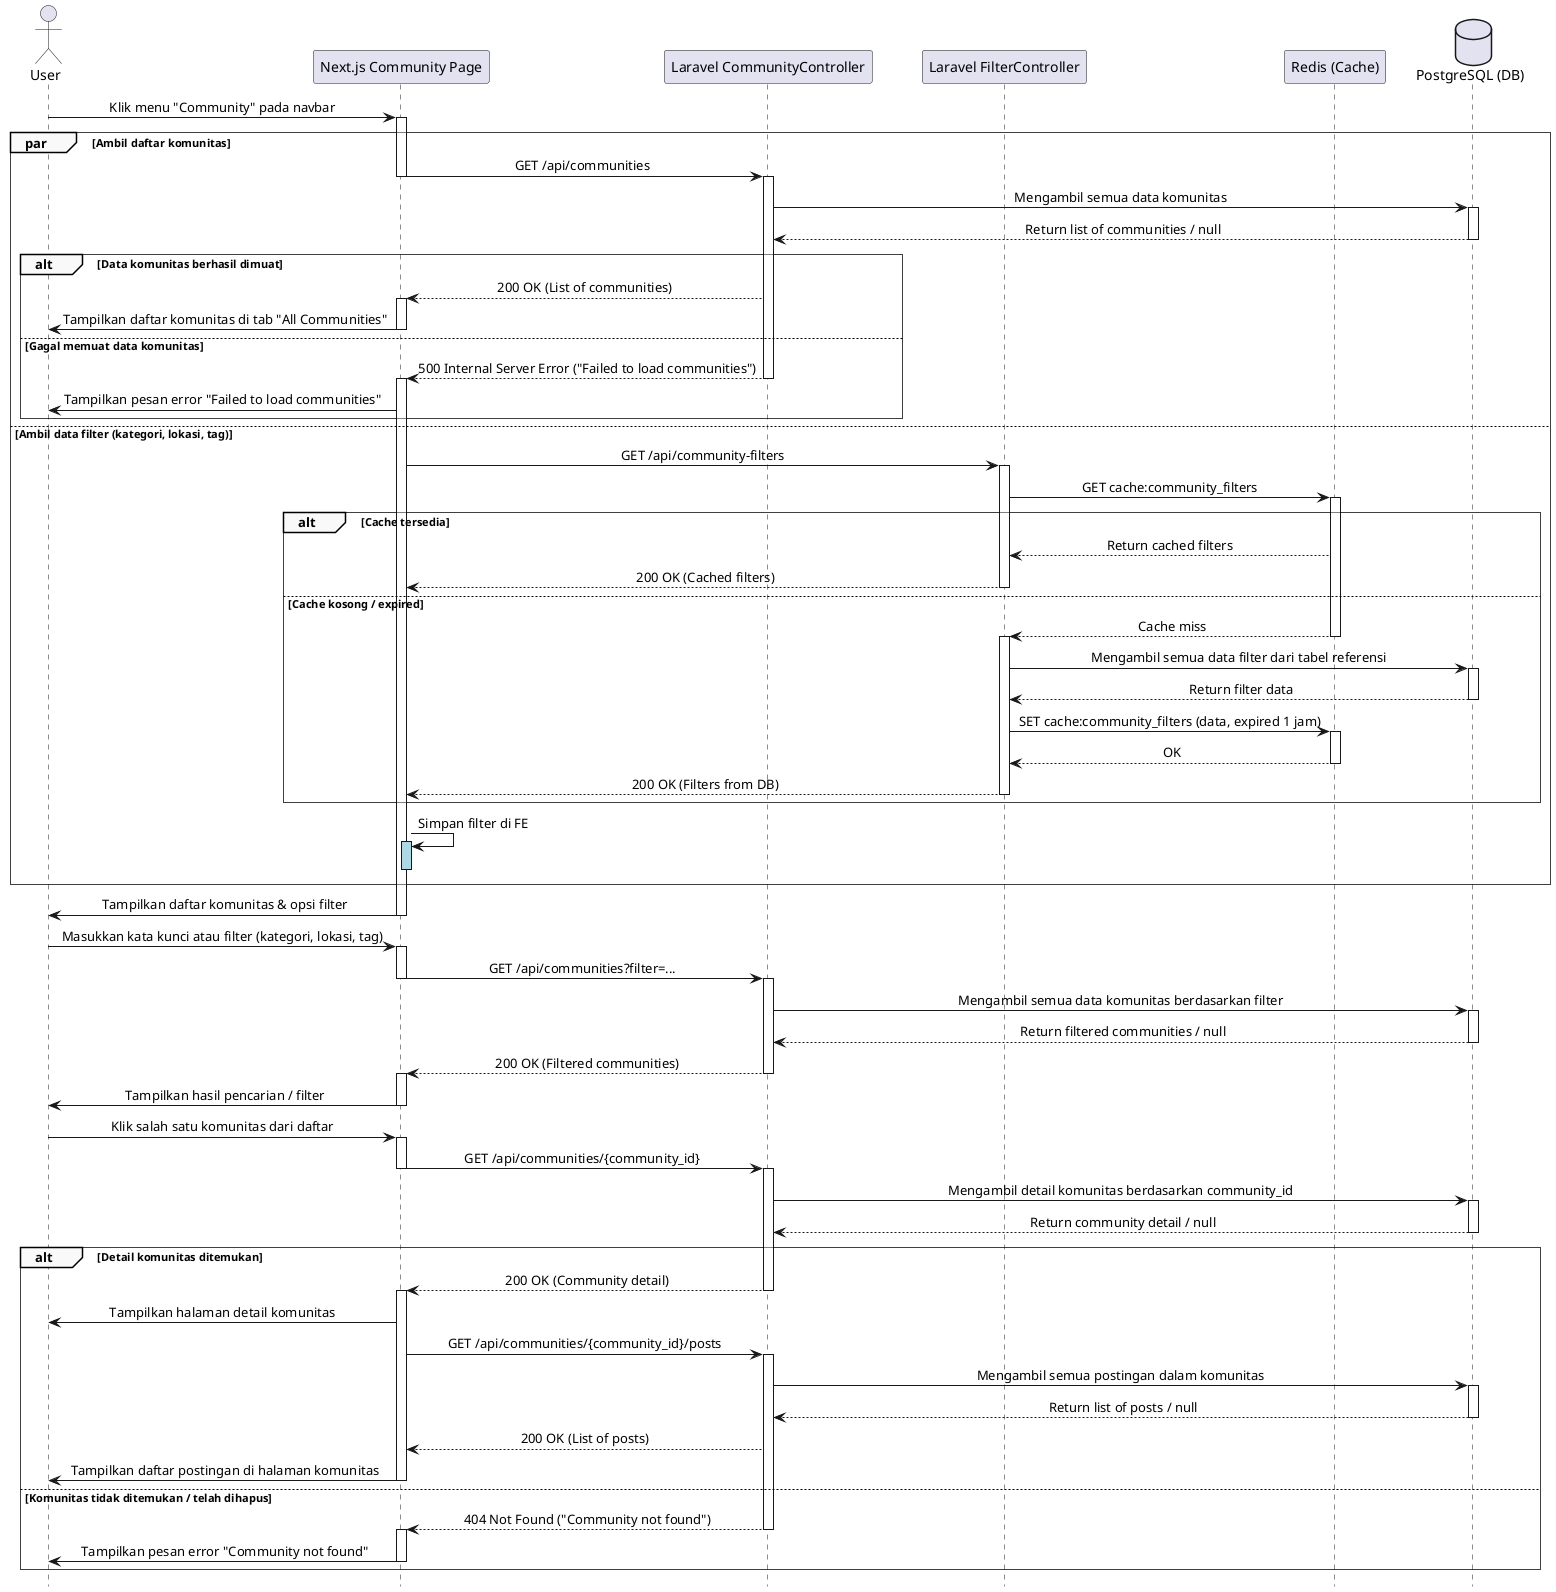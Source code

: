 @startuml
' === Styling ===
skinparam sequence {
    LifelineFooterStrategy none
    MessageAlign center
    ArrowThickness 1
    ParticipantPadding 20
    GroupBorderThickness 0.5
    GroupBackgroundColor #F9F9F9
}
hide footbox

' === Participants ===
actor User
participant "Next.js Community Page" as FE
participant "Laravel CommunityController" as BE_Community
participant "Laravel FilterController" as BE_Filter
participant "Redis (Cache)" as Redis
database "PostgreSQL (DB)" as DB

' === Normal Flow: Melihat Daftar Komunitas ===
User -> FE: Klik menu "Community" pada navbar
activate FE

' --- Paralel Request ---
par Ambil daftar komunitas
    FE -> BE_Community: GET /api/communities
    deactivate FE
    activate BE_Community
    BE_Community -> DB: Mengambil semua data komunitas
    activate DB
    DB --> BE_Community: Return list of communities / null
    deactivate DB

    alt Data komunitas berhasil dimuat
        BE_Community --> FE: 200 OK (List of communities)
        activate FE
        FE -> User: Tampilkan daftar komunitas di tab "All Communities"
        deactivate FE
    else Gagal memuat data komunitas
        BE_Community --> FE: 500 Internal Server Error ("Failed to load communities")
        deactivate BE_Community
        activate FE
        FE -> User: Tampilkan pesan error "Failed to load communities"
    end

else Ambil data filter (kategori, lokasi, tag)
    FE -> BE_Filter: GET /api/community-filters
    activate BE_Filter
    BE_Filter -> Redis: GET cache:community_filters
    activate Redis

    alt Cache tersedia
        Redis --> BE_Filter: Return cached filters
        BE_Filter --> FE: 200 OK (Cached filters)
        deactivate BE_Filter
    else Cache kosong / expired
        Redis --> BE_Filter: Cache miss
        deactivate Redis
        activate BE_Filter
        BE_Filter -> DB: Mengambil semua data filter dari tabel referensi
        activate DB
        DB --> BE_Filter: Return filter data
        deactivate DB
        BE_Filter -> Redis: SET cache:community_filters (data, expired 1 jam)
        activate Redis
        Redis --> BE_Filter: OK
        deactivate Redis
        BE_Filter --> FE: 200 OK (Filters from DB)
        deactivate BE_Filter
    end
    FE -> FE:Simpan filter di FE
    activate FE #LightBlue
    deactivate FE #LightBlue
end

activate FE
FE -> User: Tampilkan daftar komunitas & opsi filter
deactivate FE


' === Flow: Menggunakan Pencarian / Filter ===
User -> FE: Masukkan kata kunci atau filter (kategori, lokasi, tag)
activate FE
FE -> BE_Community: GET /api/communities?filter=...
deactivate FE
activate BE_Community
BE_Community -> DB: Mengambil semua data komunitas berdasarkan filter
activate DB
DB --> BE_Community: Return filtered communities / null
deactivate DB
BE_Community --> FE: 200 OK (Filtered communities)
deactivate BE_Community
activate FE
FE -> User: Tampilkan hasil pencarian / filter
deactivate FE


' === Flow: Melihat Detail Komunitas ===
User -> FE: Klik salah satu komunitas dari daftar
activate FE
FE -> BE_Community: GET /api/communities/{community_id}
deactivate FE
activate BE_Community
BE_Community -> DB: Mengambil detail komunitas berdasarkan community_id
activate DB
DB --> BE_Community: Return community detail / null
deactivate DB

alt Detail komunitas ditemukan
    BE_Community --> FE: 200 OK (Community detail)
    deactivate BE_Community
    activate FE
    FE -> User: Tampilkan halaman detail komunitas

    ' === Subflow: Menampilkan Postingan dalam Komunitas ===
    FE -> BE_Community: GET /api/communities/{community_id}/posts
    activate BE_Community
    BE_Community -> DB: Mengambil semua postingan dalam komunitas
    activate DB
    DB --> BE_Community: Return list of posts / null
    deactivate DB
    BE_Community --> FE: 200 OK (List of posts)
    FE -> User: Tampilkan daftar postingan di halaman komunitas
    deactivate FE

else Komunitas tidak ditemukan / telah dihapus
    BE_Community --> FE: 404 Not Found ("Community not found")
    deactivate BE_Community
    activate FE
    FE -> User: Tampilkan pesan error "Community not found"
    deactivate FE
end
@enduml